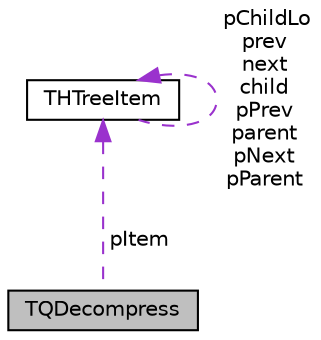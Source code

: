digraph G
{
  edge [fontname="Helvetica",fontsize="10",labelfontname="Helvetica",labelfontsize="10"];
  node [fontname="Helvetica",fontsize="10",shape=record];
  Node1 [label="TQDecompress",height=0.2,width=0.4,color="black", fillcolor="grey75", style="filled" fontcolor="black"];
  Node2 -> Node1 [dir="back",color="darkorchid3",fontsize="10",style="dashed",label=" pItem" ,fontname="Helvetica"];
  Node2 [label="THTreeItem",height=0.2,width=0.4,color="black", fillcolor="white", style="filled",URL="$struct_t_h_tree_item.html"];
  Node2 -> Node2 [dir="back",color="darkorchid3",fontsize="10",style="dashed",label=" pChildLo\nprev\nnext\nchild\npPrev\nparent\npNext\npParent" ,fontname="Helvetica"];
}
